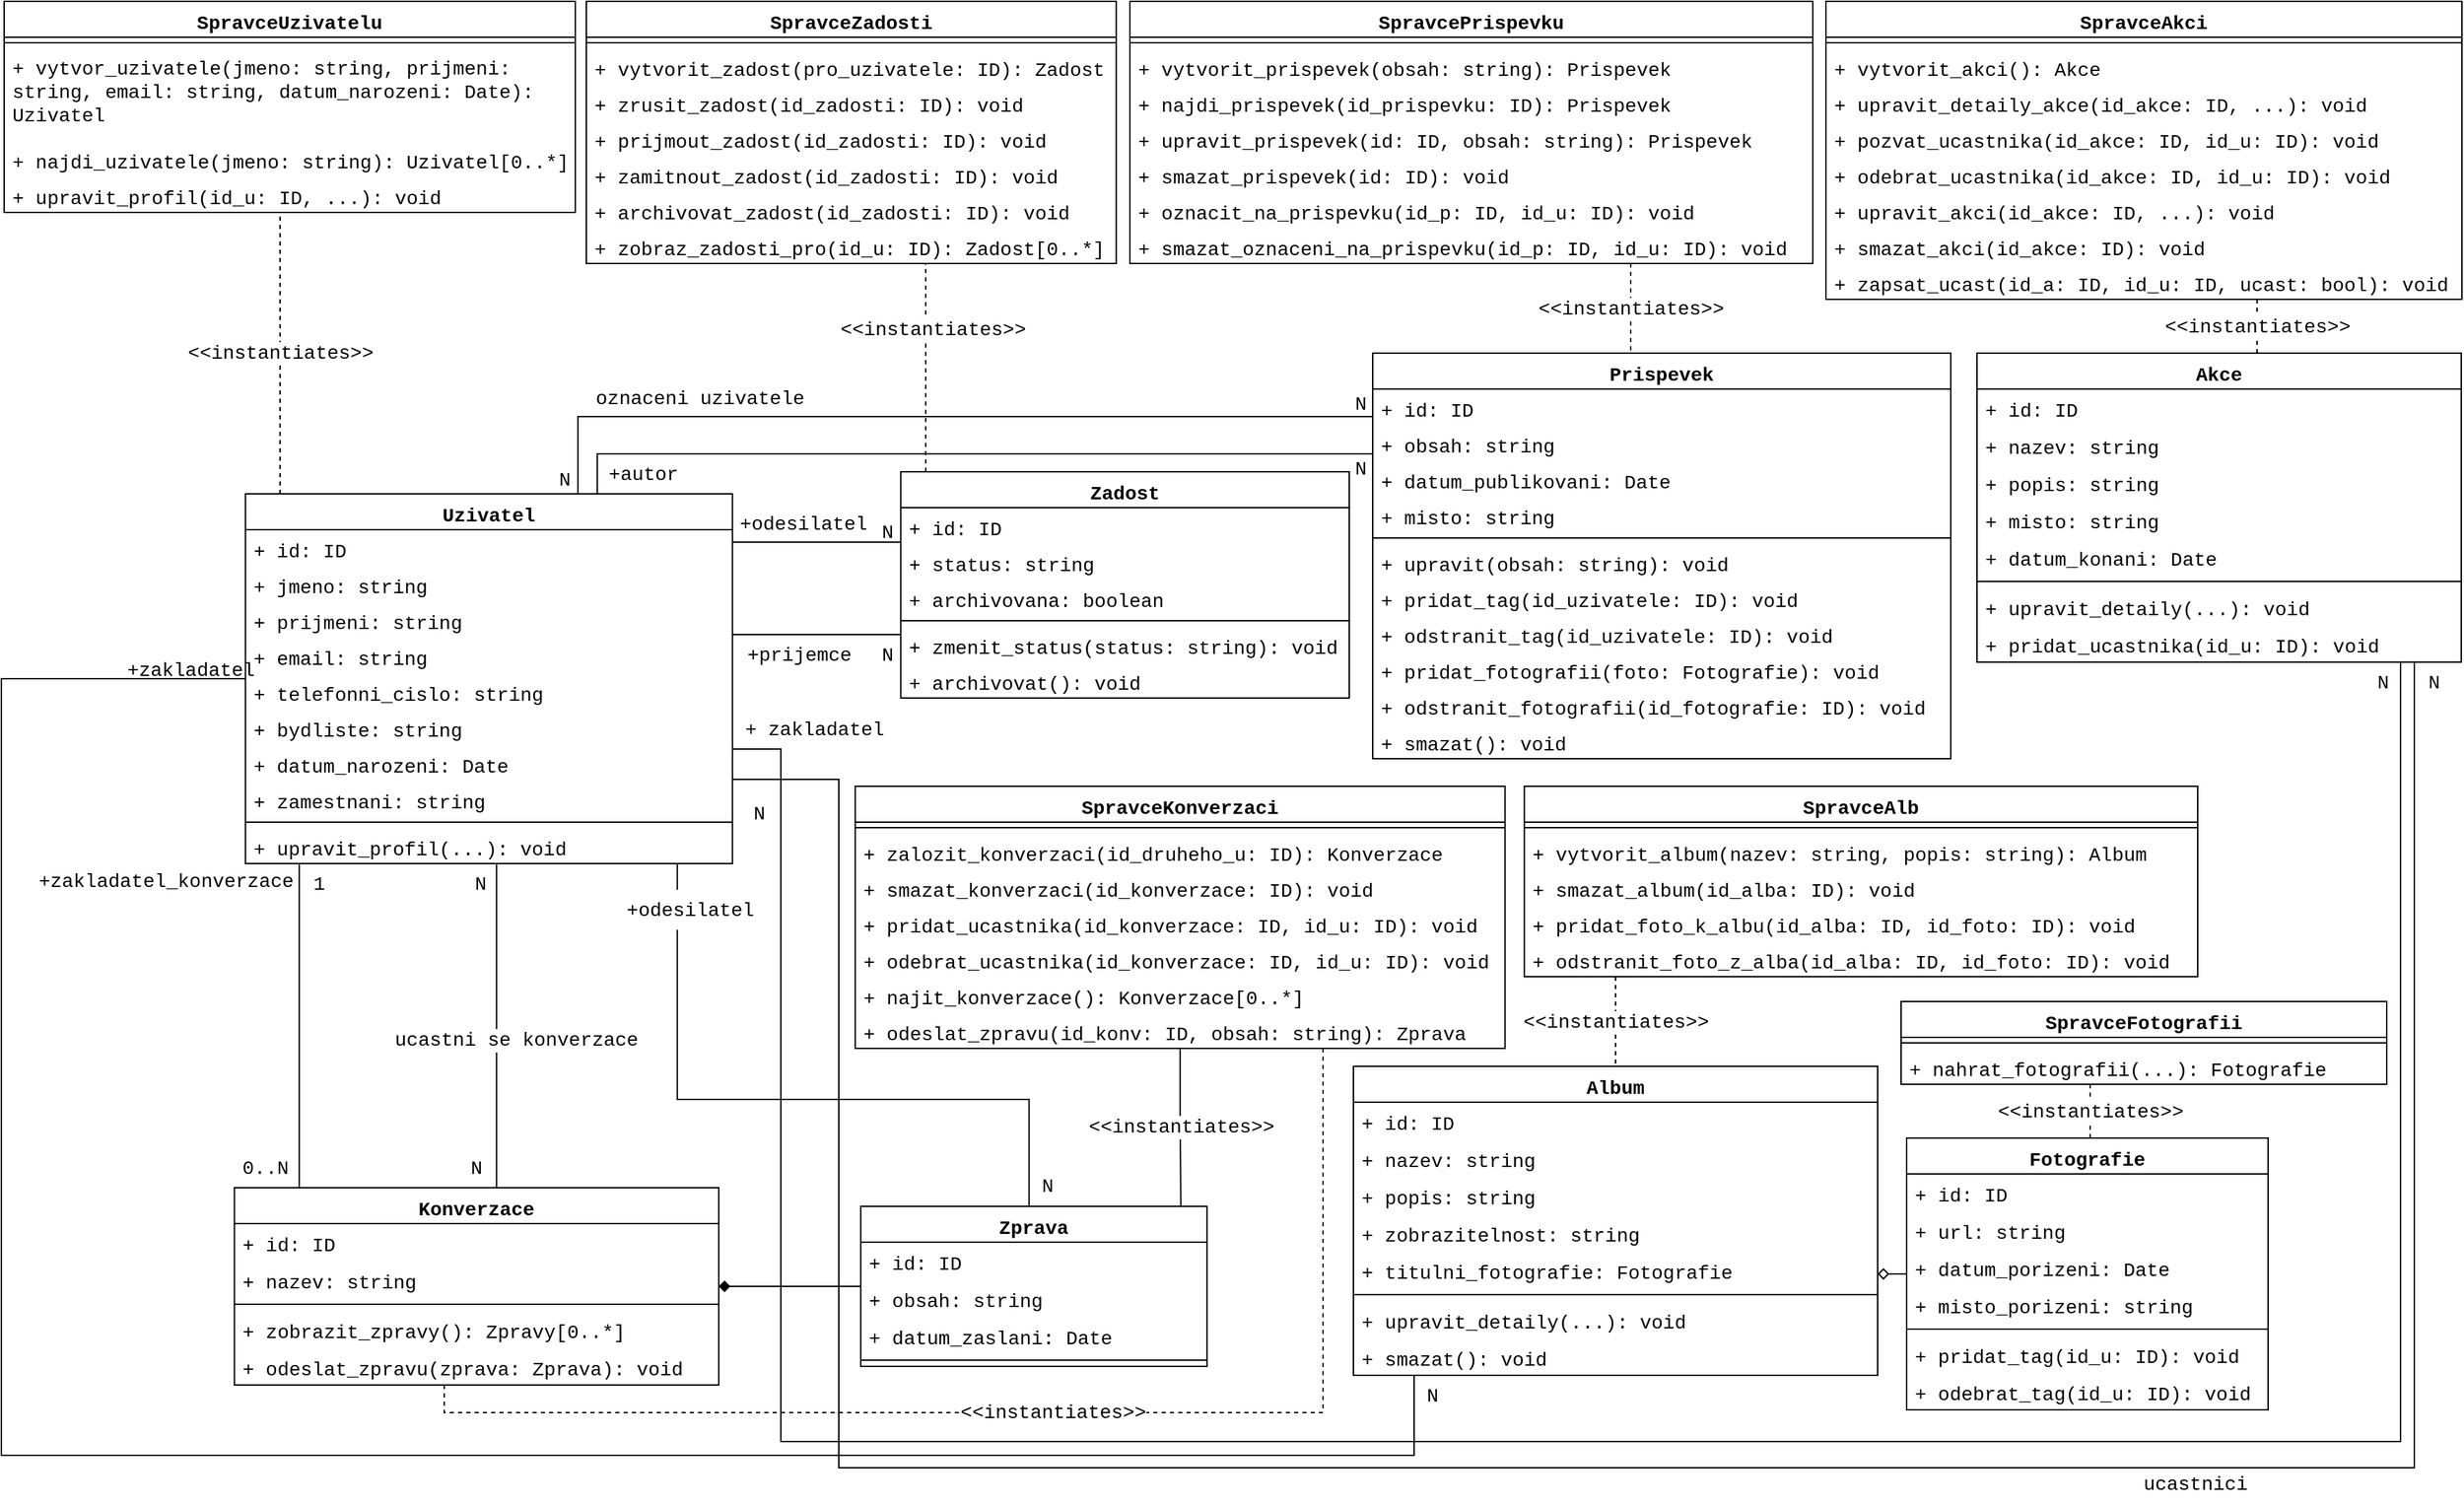 <mxfile version="20.3.0" type="device"><diagram id="ahfpM7nU-8rFgFRCxepS" name="Stránka-1"><mxGraphModel dx="490" dy="-367" grid="0" gridSize="10" guides="1" tooltips="1" connect="1" arrows="1" fold="1" page="1" pageScale="1" pageWidth="1169" pageHeight="827" math="0" shadow="0"><root><mxCell id="0"/><mxCell id="1" parent="0"/><mxCell id="P2hT2zqD_TMaXvYp4fg1-245" value="&amp;lt;&amp;lt;instantiates&amp;gt;&amp;gt;" style="edgeStyle=orthogonalEdgeStyle;rounded=0;orthogonalLoop=1;jettySize=auto;html=1;fontFamily=Courier New;startArrow=none;startFill=0;endArrow=none;endFill=0;dashed=1;fontSize=14;" parent="1" source="P2hT2zqD_TMaXvYp4fg1-4" target="P2hT2zqD_TMaXvYp4fg1-125" edge="1"><mxGeometry relative="1" as="geometry"><Array as="points"><mxPoint x="224" y="1161"/><mxPoint x="224" y="1161"/></Array></mxGeometry></mxCell><mxCell id="P2hT2zqD_TMaXvYp4fg1-247" style="edgeStyle=orthogonalEdgeStyle;rounded=0;orthogonalLoop=1;jettySize=auto;html=1;fontFamily=Courier New;startArrow=none;startFill=0;endArrow=none;endFill=0;fontSize=14;" parent="1" source="P2hT2zqD_TMaXvYp4fg1-4" target="P2hT2zqD_TMaXvYp4fg1-81" edge="1"><mxGeometry relative="1" as="geometry"><Array as="points"><mxPoint x="511.89" y="1652"/><mxPoint x="766.89" y="1652"/></Array></mxGeometry></mxCell><mxCell id="P2hT2zqD_TMaXvYp4fg1-260" style="edgeStyle=orthogonalEdgeStyle;rounded=0;orthogonalLoop=1;jettySize=auto;html=1;fontFamily=Courier New;startArrow=none;startFill=0;endArrow=none;endFill=0;fontSize=14;" parent="1" source="P2hT2zqD_TMaXvYp4fg1-4" target="P2hT2zqD_TMaXvYp4fg1-164" edge="1"><mxGeometry relative="1" as="geometry"><Array as="points"><mxPoint x="22" y="1347"/><mxPoint x="22" y="1910"/><mxPoint x="1046" y="1910"/></Array></mxGeometry></mxCell><mxCell id="P2hT2zqD_TMaXvYp4fg1-264" style="edgeStyle=orthogonalEdgeStyle;rounded=0;orthogonalLoop=1;jettySize=auto;html=1;fontFamily=Courier New;startArrow=none;startFill=0;endArrow=none;endFill=0;fontSize=14;" parent="1" source="P2hT2zqD_TMaXvYp4fg1-4" target="P2hT2zqD_TMaXvYp4fg1-30" edge="1"><mxGeometry relative="1" as="geometry"><Array as="points"><mxPoint x="453.89" y="1184"/></Array></mxGeometry></mxCell><mxCell id="P2hT2zqD_TMaXvYp4fg1-267" style="edgeStyle=orthogonalEdgeStyle;rounded=0;orthogonalLoop=1;jettySize=auto;html=1;fontFamily=Courier New;startArrow=none;startFill=0;endArrow=none;endFill=0;fontSize=14;" parent="1" source="P2hT2zqD_TMaXvYp4fg1-4" target="P2hT2zqD_TMaXvYp4fg1-30" edge="1"><mxGeometry relative="1" as="geometry"><Array as="points"><mxPoint x="439.89" y="1157"/></Array></mxGeometry></mxCell><mxCell id="P2hT2zqD_TMaXvYp4fg1-4" value="Uzivatel" style="swimlane;fontStyle=1;align=center;verticalAlign=top;childLayout=stackLayout;horizontal=1;startSize=26;horizontalStack=0;resizeParent=1;resizeParentMax=0;resizeLast=0;collapsible=1;marginBottom=0;fontFamily=Courier New;fontSize=14;" parent="1" vertex="1"><mxGeometry x="198.89" y="1213" width="353" height="268" as="geometry"/></mxCell><mxCell id="P2hT2zqD_TMaXvYp4fg1-5" value="+ id: ID" style="text;strokeColor=none;fillColor=none;align=left;verticalAlign=top;spacingLeft=4;spacingRight=4;overflow=hidden;rotatable=0;points=[[0,0.5],[1,0.5]];portConstraint=eastwest;fontFamily=Courier New;fontSize=14;" parent="P2hT2zqD_TMaXvYp4fg1-4" vertex="1"><mxGeometry y="26" width="353" height="26" as="geometry"/></mxCell><mxCell id="P2hT2zqD_TMaXvYp4fg1-6" value="+ jmeno: string" style="text;strokeColor=none;fillColor=none;align=left;verticalAlign=top;spacingLeft=4;spacingRight=4;overflow=hidden;rotatable=0;points=[[0,0.5],[1,0.5]];portConstraint=eastwest;fontFamily=Courier New;fontSize=14;" parent="P2hT2zqD_TMaXvYp4fg1-4" vertex="1"><mxGeometry y="52" width="353" height="26" as="geometry"/></mxCell><mxCell id="P2hT2zqD_TMaXvYp4fg1-7" value="+ prijmeni: string" style="text;strokeColor=none;fillColor=none;align=left;verticalAlign=top;spacingLeft=4;spacingRight=4;overflow=hidden;rotatable=0;points=[[0,0.5],[1,0.5]];portConstraint=eastwest;fontFamily=Courier New;fontSize=14;" parent="P2hT2zqD_TMaXvYp4fg1-4" vertex="1"><mxGeometry y="78" width="353" height="26" as="geometry"/></mxCell><mxCell id="P2hT2zqD_TMaXvYp4fg1-8" value="+ email: string" style="text;strokeColor=none;fillColor=none;align=left;verticalAlign=top;spacingLeft=4;spacingRight=4;overflow=hidden;rotatable=0;points=[[0,0.5],[1,0.5]];portConstraint=eastwest;fontFamily=Courier New;fontSize=14;" parent="P2hT2zqD_TMaXvYp4fg1-4" vertex="1"><mxGeometry y="104" width="353" height="26" as="geometry"/></mxCell><mxCell id="P2hT2zqD_TMaXvYp4fg1-9" value="+ telefonni_cislo: string" style="text;strokeColor=none;fillColor=none;align=left;verticalAlign=top;spacingLeft=4;spacingRight=4;overflow=hidden;rotatable=0;points=[[0,0.5],[1,0.5]];portConstraint=eastwest;fontFamily=Courier New;fontSize=14;" parent="P2hT2zqD_TMaXvYp4fg1-4" vertex="1"><mxGeometry y="130" width="353" height="26" as="geometry"/></mxCell><mxCell id="P2hT2zqD_TMaXvYp4fg1-10" value="+ bydliste: string" style="text;strokeColor=none;fillColor=none;align=left;verticalAlign=top;spacingLeft=4;spacingRight=4;overflow=hidden;rotatable=0;points=[[0,0.5],[1,0.5]];portConstraint=eastwest;fontFamily=Courier New;fontSize=14;" parent="P2hT2zqD_TMaXvYp4fg1-4" vertex="1"><mxGeometry y="156" width="353" height="26" as="geometry"/></mxCell><mxCell id="P2hT2zqD_TMaXvYp4fg1-11" value="+ datum_narozeni: Date" style="text;strokeColor=none;fillColor=none;align=left;verticalAlign=top;spacingLeft=4;spacingRight=4;overflow=hidden;rotatable=0;points=[[0,0.5],[1,0.5]];portConstraint=eastwest;fontFamily=Courier New;fontSize=14;" parent="P2hT2zqD_TMaXvYp4fg1-4" vertex="1"><mxGeometry y="182" width="353" height="26" as="geometry"/></mxCell><mxCell id="P2hT2zqD_TMaXvYp4fg1-12" value="+ zamestnani: string" style="text;strokeColor=none;fillColor=none;align=left;verticalAlign=top;spacingLeft=4;spacingRight=4;overflow=hidden;rotatable=0;points=[[0,0.5],[1,0.5]];portConstraint=eastwest;fontFamily=Courier New;fontSize=14;" parent="P2hT2zqD_TMaXvYp4fg1-4" vertex="1"><mxGeometry y="208" width="353" height="26" as="geometry"/></mxCell><mxCell id="P2hT2zqD_TMaXvYp4fg1-13" value="" style="line;strokeWidth=1;fillColor=none;align=left;verticalAlign=middle;spacingTop=-1;spacingLeft=3;spacingRight=3;rotatable=0;labelPosition=right;points=[];portConstraint=eastwest;strokeColor=inherit;fontFamily=Courier New;fontSize=14;" parent="P2hT2zqD_TMaXvYp4fg1-4" vertex="1"><mxGeometry y="234" width="353" height="8" as="geometry"/></mxCell><mxCell id="P2hT2zqD_TMaXvYp4fg1-18" value="+ upravit_profil(...): void" style="text;strokeColor=none;fillColor=none;align=left;verticalAlign=top;spacingLeft=4;spacingRight=4;overflow=hidden;rotatable=0;points=[[0,0.5],[1,0.5]];portConstraint=eastwest;fontFamily=Courier New;fontSize=14;" parent="P2hT2zqD_TMaXvYp4fg1-4" vertex="1"><mxGeometry y="242" width="353" height="26" as="geometry"/></mxCell><mxCell id="P2hT2zqD_TMaXvYp4fg1-246" value="&amp;lt;&amp;lt;instantiates&amp;gt;&amp;gt;" style="edgeStyle=orthogonalEdgeStyle;rounded=0;orthogonalLoop=1;jettySize=auto;html=1;dashed=1;fontFamily=Courier New;startArrow=none;startFill=0;endArrow=none;endFill=0;fontSize=14;" parent="1" source="P2hT2zqD_TMaXvYp4fg1-23" target="P2hT2zqD_TMaXvYp4fg1-131" edge="1"><mxGeometry x="0.364" y="-5" relative="1" as="geometry"><Array as="points"><mxPoint x="692" y="1144"/><mxPoint x="692" y="1144"/></Array><mxPoint as="offset"/></mxGeometry></mxCell><mxCell id="P2hT2zqD_TMaXvYp4fg1-23" value="Zadost" style="swimlane;fontStyle=1;align=center;verticalAlign=top;childLayout=stackLayout;horizontal=1;startSize=26;horizontalStack=0;resizeParent=1;resizeParentMax=0;resizeLast=0;collapsible=1;marginBottom=0;fontFamily=Courier New;fontSize=14;" parent="1" vertex="1"><mxGeometry x="673.89" y="1197" width="325.11" height="164" as="geometry"/></mxCell><mxCell id="P2hT2zqD_TMaXvYp4fg1-24" value="+ id: ID" style="text;strokeColor=none;fillColor=none;align=left;verticalAlign=top;spacingLeft=4;spacingRight=4;overflow=hidden;rotatable=0;points=[[0,0.5],[1,0.5]];portConstraint=eastwest;fontFamily=Courier New;fontSize=14;" parent="P2hT2zqD_TMaXvYp4fg1-23" vertex="1"><mxGeometry y="26" width="325.11" height="26" as="geometry"/></mxCell><mxCell id="P2hT2zqD_TMaXvYp4fg1-25" value="+ status: string" style="text;strokeColor=none;fillColor=none;align=left;verticalAlign=top;spacingLeft=4;spacingRight=4;overflow=hidden;rotatable=0;points=[[0,0.5],[1,0.5]];portConstraint=eastwest;fontFamily=Courier New;fontSize=14;" parent="P2hT2zqD_TMaXvYp4fg1-23" vertex="1"><mxGeometry y="52" width="325.11" height="26" as="geometry"/></mxCell><mxCell id="P2hT2zqD_TMaXvYp4fg1-233" value="+ archivovana: boolean" style="text;strokeColor=none;fillColor=none;align=left;verticalAlign=top;spacingLeft=4;spacingRight=4;overflow=hidden;rotatable=0;points=[[0,0.5],[1,0.5]];portConstraint=eastwest;fontFamily=Courier New;fontSize=14;" parent="P2hT2zqD_TMaXvYp4fg1-23" vertex="1"><mxGeometry y="78" width="325.11" height="26" as="geometry"/></mxCell><mxCell id="P2hT2zqD_TMaXvYp4fg1-27" style="line;strokeWidth=1;fillColor=none;align=left;verticalAlign=middle;spacingTop=-1;spacingLeft=3;spacingRight=3;rotatable=0;labelPosition=right;points=[];portConstraint=eastwest;strokeColor=inherit;fontFamily=Courier New;fontSize=14;" parent="P2hT2zqD_TMaXvYp4fg1-23" vertex="1"><mxGeometry y="104" width="325.11" height="8" as="geometry"/></mxCell><mxCell id="P2hT2zqD_TMaXvYp4fg1-235" value="+ zmenit_status(status: string): void" style="text;strokeColor=none;fillColor=none;align=left;verticalAlign=top;spacingLeft=4;spacingRight=4;overflow=hidden;rotatable=0;points=[[0,0.5],[1,0.5]];portConstraint=eastwest;fontFamily=Courier New;fontSize=14;" parent="P2hT2zqD_TMaXvYp4fg1-23" vertex="1"><mxGeometry y="112" width="325.11" height="26" as="geometry"/></mxCell><mxCell id="P2hT2zqD_TMaXvYp4fg1-236" value="+ archivovat(): void" style="text;strokeColor=none;fillColor=none;align=left;verticalAlign=top;spacingLeft=4;spacingRight=4;overflow=hidden;rotatable=0;points=[[0,0.5],[1,0.5]];portConstraint=eastwest;fontFamily=Courier New;fontSize=14;" parent="P2hT2zqD_TMaXvYp4fg1-23" vertex="1"><mxGeometry y="138" width="325.11" height="26" as="geometry"/></mxCell><mxCell id="P2hT2zqD_TMaXvYp4fg1-30" value="Prispevek" style="swimlane;fontStyle=1;align=center;verticalAlign=top;childLayout=stackLayout;horizontal=1;startSize=26;horizontalStack=0;resizeParent=1;resizeParentMax=0;resizeLast=0;collapsible=1;marginBottom=0;fontFamily=Courier New;fontSize=14;" parent="1" vertex="1"><mxGeometry x="1016" y="1111" width="419" height="294" as="geometry"/></mxCell><mxCell id="P2hT2zqD_TMaXvYp4fg1-31" value="+ id: ID" style="text;strokeColor=none;fillColor=none;align=left;verticalAlign=top;spacingLeft=4;spacingRight=4;overflow=hidden;rotatable=0;points=[[0,0.5],[1,0.5]];portConstraint=eastwest;fontFamily=Courier New;fontSize=14;" parent="P2hT2zqD_TMaXvYp4fg1-30" vertex="1"><mxGeometry y="26" width="419" height="26" as="geometry"/></mxCell><mxCell id="P2hT2zqD_TMaXvYp4fg1-32" value="+ obsah: string" style="text;strokeColor=none;fillColor=none;align=left;verticalAlign=top;spacingLeft=4;spacingRight=4;overflow=hidden;rotatable=0;points=[[0,0.5],[1,0.5]];portConstraint=eastwest;fontFamily=Courier New;fontSize=14;" parent="P2hT2zqD_TMaXvYp4fg1-30" vertex="1"><mxGeometry y="52" width="419" height="26" as="geometry"/></mxCell><mxCell id="P2hT2zqD_TMaXvYp4fg1-33" value="+ datum_publikovani: Date" style="text;strokeColor=none;fillColor=none;align=left;verticalAlign=top;spacingLeft=4;spacingRight=4;overflow=hidden;rotatable=0;points=[[0,0.5],[1,0.5]];portConstraint=eastwest;fontFamily=Courier New;fontSize=14;" parent="P2hT2zqD_TMaXvYp4fg1-30" vertex="1"><mxGeometry y="78" width="419" height="26" as="geometry"/></mxCell><mxCell id="P2hT2zqD_TMaXvYp4fg1-34" value="+ misto: string" style="text;strokeColor=none;fillColor=none;align=left;verticalAlign=top;spacingLeft=4;spacingRight=4;overflow=hidden;rotatable=0;points=[[0,0.5],[1,0.5]];portConstraint=eastwest;fontFamily=Courier New;fontSize=14;" parent="P2hT2zqD_TMaXvYp4fg1-30" vertex="1"><mxGeometry y="104" width="419" height="26" as="geometry"/></mxCell><mxCell id="P2hT2zqD_TMaXvYp4fg1-35" value="" style="line;strokeWidth=1;fillColor=none;align=left;verticalAlign=middle;spacingTop=-1;spacingLeft=3;spacingRight=3;rotatable=0;labelPosition=right;points=[];portConstraint=eastwest;strokeColor=inherit;fontFamily=Courier New;fontSize=14;" parent="P2hT2zqD_TMaXvYp4fg1-30" vertex="1"><mxGeometry y="130" width="419" height="8" as="geometry"/></mxCell><mxCell id="P2hT2zqD_TMaXvYp4fg1-37" value="+ upravit(obsah: string): void" style="text;strokeColor=none;fillColor=none;align=left;verticalAlign=top;spacingLeft=4;spacingRight=4;overflow=hidden;rotatable=0;points=[[0,0.5],[1,0.5]];portConstraint=eastwest;fontFamily=Courier New;fontSize=14;" parent="P2hT2zqD_TMaXvYp4fg1-30" vertex="1"><mxGeometry y="138" width="419" height="26" as="geometry"/></mxCell><mxCell id="P2hT2zqD_TMaXvYp4fg1-38" value="+ pridat_tag(id_uzivatele: ID): void" style="text;strokeColor=none;fillColor=none;align=left;verticalAlign=top;spacingLeft=4;spacingRight=4;overflow=hidden;rotatable=0;points=[[0,0.5],[1,0.5]];portConstraint=eastwest;fontFamily=Courier New;fontSize=14;" parent="P2hT2zqD_TMaXvYp4fg1-30" vertex="1"><mxGeometry y="164" width="419" height="26" as="geometry"/></mxCell><mxCell id="P2hT2zqD_TMaXvYp4fg1-39" value="+ odstranit_tag(id_uzivatele: ID): void" style="text;strokeColor=none;fillColor=none;align=left;verticalAlign=top;spacingLeft=4;spacingRight=4;overflow=hidden;rotatable=0;points=[[0,0.5],[1,0.5]];portConstraint=eastwest;fontFamily=Courier New;fontSize=14;" parent="P2hT2zqD_TMaXvYp4fg1-30" vertex="1"><mxGeometry y="190" width="419" height="26" as="geometry"/></mxCell><mxCell id="P2hT2zqD_TMaXvYp4fg1-40" value="+ pridat_fotografii(foto: Fotografie): void" style="text;strokeColor=none;fillColor=none;align=left;verticalAlign=top;spacingLeft=4;spacingRight=4;overflow=hidden;rotatable=0;points=[[0,0.5],[1,0.5]];portConstraint=eastwest;fontFamily=Courier New;fontSize=14;" parent="P2hT2zqD_TMaXvYp4fg1-30" vertex="1"><mxGeometry y="216" width="419" height="26" as="geometry"/></mxCell><mxCell id="P2hT2zqD_TMaXvYp4fg1-41" value="+ odstranit_fotografii(id_fotografie: ID): void" style="text;strokeColor=none;fillColor=none;align=left;verticalAlign=top;spacingLeft=4;spacingRight=4;overflow=hidden;rotatable=0;points=[[0,0.5],[1,0.5]];portConstraint=eastwest;fontFamily=Courier New;fontSize=14;" parent="P2hT2zqD_TMaXvYp4fg1-30" vertex="1"><mxGeometry y="242" width="419" height="26" as="geometry"/></mxCell><mxCell id="P2hT2zqD_TMaXvYp4fg1-36" value="+ smazat(): void" style="text;strokeColor=none;fillColor=none;align=left;verticalAlign=top;spacingLeft=4;spacingRight=4;overflow=hidden;rotatable=0;points=[[0,0.5],[1,0.5]];portConstraint=eastwest;fontFamily=Courier New;fontSize=14;" parent="P2hT2zqD_TMaXvYp4fg1-30" vertex="1"><mxGeometry y="268" width="419" height="26" as="geometry"/></mxCell><mxCell id="P2hT2zqD_TMaXvYp4fg1-75" value="Konverzace" style="swimlane;fontStyle=1;align=center;verticalAlign=top;childLayout=stackLayout;horizontal=1;startSize=26;horizontalStack=0;resizeParent=1;resizeParentMax=0;resizeLast=0;collapsible=1;marginBottom=0;fontFamily=Courier New;fontSize=14;" parent="1" vertex="1"><mxGeometry x="190.89" y="1716" width="351.11" height="143" as="geometry"/></mxCell><mxCell id="P2hT2zqD_TMaXvYp4fg1-76" value="+ id: ID" style="text;strokeColor=none;fillColor=none;align=left;verticalAlign=top;spacingLeft=4;spacingRight=4;overflow=hidden;rotatable=0;points=[[0,0.5],[1,0.5]];portConstraint=eastwest;fontFamily=Courier New;fontSize=14;" parent="P2hT2zqD_TMaXvYp4fg1-75" vertex="1"><mxGeometry y="26" width="351.11" height="27" as="geometry"/></mxCell><mxCell id="P2hT2zqD_TMaXvYp4fg1-77" value="+ nazev: string" style="text;strokeColor=none;fillColor=none;align=left;verticalAlign=top;spacingLeft=4;spacingRight=4;overflow=hidden;rotatable=0;points=[[0,0.5],[1,0.5]];portConstraint=eastwest;fontFamily=Courier New;fontSize=14;" parent="P2hT2zqD_TMaXvYp4fg1-75" vertex="1"><mxGeometry y="53" width="351.11" height="27" as="geometry"/></mxCell><mxCell id="P2hT2zqD_TMaXvYp4fg1-78" value="" style="line;strokeWidth=1;fillColor=none;align=left;verticalAlign=middle;spacingTop=-1;spacingLeft=3;spacingRight=3;rotatable=0;labelPosition=right;points=[];portConstraint=eastwest;strokeColor=inherit;fontFamily=Courier New;fontSize=14;" parent="P2hT2zqD_TMaXvYp4fg1-75" vertex="1"><mxGeometry y="80" width="351.11" height="9" as="geometry"/></mxCell><mxCell id="P2hT2zqD_TMaXvYp4fg1-79" value="+ zobrazit_zpravy(): Zpravy[0..*]" style="text;strokeColor=none;fillColor=none;align=left;verticalAlign=top;spacingLeft=4;spacingRight=4;overflow=hidden;rotatable=0;points=[[0,0.5],[1,0.5]];portConstraint=eastwest;fontFamily=Courier New;fontSize=14;" parent="P2hT2zqD_TMaXvYp4fg1-75" vertex="1"><mxGeometry y="89" width="351.11" height="27" as="geometry"/></mxCell><mxCell id="P2hT2zqD_TMaXvYp4fg1-80" value="+ odeslat_zpravu(zprava: Zprava): void" style="text;strokeColor=none;fillColor=none;align=left;verticalAlign=top;spacingLeft=4;spacingRight=4;overflow=hidden;rotatable=0;points=[[0,0.5],[1,0.5]];portConstraint=eastwest;fontFamily=Courier New;fontSize=14;" parent="P2hT2zqD_TMaXvYp4fg1-75" vertex="1"><mxGeometry y="116" width="351.11" height="27" as="geometry"/></mxCell><mxCell id="P2hT2zqD_TMaXvYp4fg1-263" style="edgeStyle=orthogonalEdgeStyle;rounded=0;orthogonalLoop=1;jettySize=auto;html=1;fontFamily=Courier New;startArrow=diamond;startFill=1;endArrow=none;endFill=0;fontSize=14;" parent="1" source="P2hT2zqD_TMaXvYp4fg1-75" target="P2hT2zqD_TMaXvYp4fg1-81" edge="1"><mxGeometry relative="1" as="geometry"/></mxCell><mxCell id="P2hT2zqD_TMaXvYp4fg1-81" value="Zprava" style="swimlane;fontStyle=1;align=center;verticalAlign=top;childLayout=stackLayout;horizontal=1;startSize=26;horizontalStack=0;resizeParent=1;resizeParentMax=0;resizeLast=0;collapsible=1;marginBottom=0;fontFamily=Courier New;fontSize=14;" parent="1" vertex="1"><mxGeometry x="644.89" y="1729.5" width="251" height="116" as="geometry"/></mxCell><mxCell id="P2hT2zqD_TMaXvYp4fg1-82" value="+ id: ID" style="text;strokeColor=none;fillColor=none;align=left;verticalAlign=top;spacingLeft=4;spacingRight=4;overflow=hidden;rotatable=0;points=[[0,0.5],[1,0.5]];portConstraint=eastwest;fontFamily=Courier New;fontSize=14;" parent="P2hT2zqD_TMaXvYp4fg1-81" vertex="1"><mxGeometry y="26" width="251" height="27" as="geometry"/></mxCell><mxCell id="P2hT2zqD_TMaXvYp4fg1-83" value="+ obsah: string" style="text;strokeColor=none;fillColor=none;align=left;verticalAlign=top;spacingLeft=4;spacingRight=4;overflow=hidden;rotatable=0;points=[[0,0.5],[1,0.5]];portConstraint=eastwest;fontFamily=Courier New;fontSize=14;" parent="P2hT2zqD_TMaXvYp4fg1-81" vertex="1"><mxGeometry y="53" width="251" height="27" as="geometry"/></mxCell><mxCell id="P2hT2zqD_TMaXvYp4fg1-84" value="+ datum_zaslani: Date" style="text;strokeColor=none;fillColor=none;align=left;verticalAlign=top;spacingLeft=4;spacingRight=4;overflow=hidden;rotatable=0;points=[[0,0.5],[1,0.5]];portConstraint=eastwest;fontFamily=Courier New;fontSize=14;" parent="P2hT2zqD_TMaXvYp4fg1-81" vertex="1"><mxGeometry y="80" width="251" height="27" as="geometry"/></mxCell><mxCell id="P2hT2zqD_TMaXvYp4fg1-86" value="" style="line;strokeWidth=1;fillColor=none;align=left;verticalAlign=middle;spacingTop=-1;spacingLeft=3;spacingRight=3;rotatable=0;labelPosition=right;points=[];portConstraint=eastwest;strokeColor=inherit;fontFamily=Courier New;fontSize=14;" parent="P2hT2zqD_TMaXvYp4fg1-81" vertex="1"><mxGeometry y="107" width="251" height="9" as="geometry"/></mxCell><mxCell id="P2hT2zqD_TMaXvYp4fg1-99" value="" style="edgeStyle=orthogonalEdgeStyle;rounded=0;orthogonalLoop=1;jettySize=auto;html=1;startArrow=none;startFill=0;endArrow=none;endFill=0;fontFamily=Courier New;fontSize=14;" parent="1" source="P2hT2zqD_TMaXvYp4fg1-4" target="P2hT2zqD_TMaXvYp4fg1-75" edge="1"><mxGeometry relative="1" as="geometry"><Array as="points"><mxPoint x="237.89" y="1684"/><mxPoint x="237.89" y="1684"/></Array></mxGeometry></mxCell><mxCell id="P2hT2zqD_TMaXvYp4fg1-101" style="edgeStyle=orthogonalEdgeStyle;rounded=0;orthogonalLoop=1;jettySize=auto;html=1;startArrow=none;startFill=0;endArrow=none;endFill=0;fontFamily=Courier New;fontSize=14;" parent="1" source="P2hT2zqD_TMaXvYp4fg1-4" target="P2hT2zqD_TMaXvYp4fg1-23" edge="1"><mxGeometry relative="1" as="geometry"><Array as="points"><mxPoint x="612.89" y="1315"/><mxPoint x="612.89" y="1315"/></Array></mxGeometry></mxCell><mxCell id="P2hT2zqD_TMaXvYp4fg1-102" value="+odesilatel" style="edgeLabel;html=1;align=center;verticalAlign=bottom;resizable=0;points=[];fontFamily=Courier New;fontSize=14;" parent="P2hT2zqD_TMaXvYp4fg1-101" vertex="1" connectable="0"><mxGeometry x="-0.526" relative="1" as="geometry"><mxPoint x="22" y="-70" as="offset"/></mxGeometry></mxCell><mxCell id="P2hT2zqD_TMaXvYp4fg1-111" value="" style="edgeStyle=orthogonalEdgeStyle;rounded=0;orthogonalLoop=1;jettySize=auto;html=1;startArrow=none;startFill=0;endArrow=none;endFill=0;fontFamily=Courier New;fontSize=14;" parent="1" source="P2hT2zqD_TMaXvYp4fg1-4" target="P2hT2zqD_TMaXvYp4fg1-75" edge="1"><mxGeometry relative="1" as="geometry"><Array as="points"><mxPoint x="380.89" y="1697"/><mxPoint x="380.89" y="1697"/></Array></mxGeometry></mxCell><mxCell id="P2hT2zqD_TMaXvYp4fg1-114" value="N" style="text;html=1;align=center;verticalAlign=middle;resizable=0;points=[];autosize=1;strokeColor=none;fillColor=none;fontFamily=Courier New;fontSize=14;" parent="1" vertex="1"><mxGeometry x="651" y="1226" width="26" height="29" as="geometry"/></mxCell><mxCell id="P2hT2zqD_TMaXvYp4fg1-258" value="&amp;lt;&amp;lt;instantiates&amp;gt;&amp;gt;" style="edgeStyle=orthogonalEdgeStyle;rounded=0;orthogonalLoop=1;jettySize=auto;html=1;fontFamily=Courier New;startArrow=none;startFill=0;endArrow=none;endFill=0;dashed=1;fontSize=14;" parent="1" source="P2hT2zqD_TMaXvYp4fg1-115" target="P2hT2zqD_TMaXvYp4fg1-30" edge="1"><mxGeometry relative="1" as="geometry"><Array as="points"><mxPoint x="1203" y="1093"/><mxPoint x="1203" y="1093"/></Array></mxGeometry></mxCell><mxCell id="P2hT2zqD_TMaXvYp4fg1-115" value="SpravcePrispevku" style="swimlane;fontStyle=1;align=center;verticalAlign=top;childLayout=stackLayout;horizontal=1;startSize=26;horizontalStack=0;resizeParent=1;resizeParentMax=0;resizeLast=0;collapsible=1;marginBottom=0;fontFamily=Courier New;fontSize=14;" parent="1" vertex="1"><mxGeometry x="840" y="856" width="495" height="190" as="geometry"/></mxCell><mxCell id="P2hT2zqD_TMaXvYp4fg1-116" value="" style="line;strokeWidth=1;fillColor=none;align=left;verticalAlign=middle;spacingTop=-1;spacingLeft=3;spacingRight=3;rotatable=0;labelPosition=right;points=[];portConstraint=eastwest;strokeColor=inherit;fontFamily=Courier New;fontSize=14;" parent="P2hT2zqD_TMaXvYp4fg1-115" vertex="1"><mxGeometry y="26" width="495" height="8" as="geometry"/></mxCell><mxCell id="P2hT2zqD_TMaXvYp4fg1-117" value="+ vytvorit_prispevek(obsah: string): Prispevek" style="text;strokeColor=none;fillColor=none;align=left;verticalAlign=top;spacingLeft=4;spacingRight=4;overflow=hidden;rotatable=0;points=[[0,0.5],[1,0.5]];portConstraint=eastwest;fontFamily=Courier New;fontSize=14;" parent="P2hT2zqD_TMaXvYp4fg1-115" vertex="1"><mxGeometry y="34" width="495" height="26" as="geometry"/></mxCell><mxCell id="P2hT2zqD_TMaXvYp4fg1-118" value="+ najdi_prispevek(id_prispevku: ID): Prispevek" style="text;strokeColor=none;fillColor=none;align=left;verticalAlign=top;spacingLeft=4;spacingRight=4;overflow=hidden;rotatable=0;points=[[0,0.5],[1,0.5]];portConstraint=eastwest;fontFamily=Courier New;fontSize=14;" parent="P2hT2zqD_TMaXvYp4fg1-115" vertex="1"><mxGeometry y="60" width="495" height="26" as="geometry"/></mxCell><mxCell id="P2hT2zqD_TMaXvYp4fg1-119" value="+ upravit_prispevek(id: ID, obsah: string): Prispevek" style="text;strokeColor=none;fillColor=none;align=left;verticalAlign=top;spacingLeft=4;spacingRight=4;overflow=hidden;rotatable=0;points=[[0,0.5],[1,0.5]];portConstraint=eastwest;fontFamily=Courier New;fontSize=14;" parent="P2hT2zqD_TMaXvYp4fg1-115" vertex="1"><mxGeometry y="86" width="495" height="26" as="geometry"/></mxCell><mxCell id="P2hT2zqD_TMaXvYp4fg1-120" value="+ smazat_prispevek(id: ID): void" style="text;strokeColor=none;fillColor=none;align=left;verticalAlign=top;spacingLeft=4;spacingRight=4;overflow=hidden;rotatable=0;points=[[0,0.5],[1,0.5]];portConstraint=eastwest;fontFamily=Courier New;fontSize=14;" parent="P2hT2zqD_TMaXvYp4fg1-115" vertex="1"><mxGeometry y="112" width="495" height="26" as="geometry"/></mxCell><mxCell id="P2hT2zqD_TMaXvYp4fg1-121" value="+ oznacit_na_prispevku(id_p: ID, id_u: ID): void" style="text;strokeColor=none;fillColor=none;align=left;verticalAlign=top;spacingLeft=4;spacingRight=4;overflow=hidden;rotatable=0;points=[[0,0.5],[1,0.5]];portConstraint=eastwest;fontFamily=Courier New;fontSize=14;" parent="P2hT2zqD_TMaXvYp4fg1-115" vertex="1"><mxGeometry y="138" width="495" height="26" as="geometry"/></mxCell><mxCell id="P2hT2zqD_TMaXvYp4fg1-237" value="+ smazat_oznaceni_na_prispevku(id_p: ID, id_u: ID): void" style="text;strokeColor=none;fillColor=none;align=left;verticalAlign=top;spacingLeft=4;spacingRight=4;overflow=hidden;rotatable=0;points=[[0,0.5],[1,0.5]];portConstraint=eastwest;fontFamily=Courier New;fontSize=14;" parent="P2hT2zqD_TMaXvYp4fg1-115" vertex="1"><mxGeometry y="164" width="495" height="26" as="geometry"/></mxCell><mxCell id="P2hT2zqD_TMaXvYp4fg1-125" value="SpravceUzivatelu" style="swimlane;fontStyle=1;align=center;verticalAlign=top;childLayout=stackLayout;horizontal=1;startSize=26;horizontalStack=0;resizeParent=1;resizeParentMax=0;resizeLast=0;collapsible=1;marginBottom=0;fontFamily=Courier New;fontSize=14;" parent="1" vertex="1"><mxGeometry x="24" y="856" width="414" height="153" as="geometry"/></mxCell><mxCell id="P2hT2zqD_TMaXvYp4fg1-126" value="" style="line;strokeWidth=1;fillColor=none;align=left;verticalAlign=middle;spacingTop=-1;spacingLeft=3;spacingRight=3;rotatable=0;labelPosition=right;points=[];portConstraint=eastwest;strokeColor=inherit;fontFamily=Courier New;fontSize=14;" parent="P2hT2zqD_TMaXvYp4fg1-125" vertex="1"><mxGeometry y="26" width="414" height="8" as="geometry"/></mxCell><mxCell id="P2hT2zqD_TMaXvYp4fg1-127" value="+ vytvor_uzivatele(jmeno: string, prijmeni: string, email: string, datum_narozeni: Date): Uzivatel" style="text;strokeColor=none;fillColor=none;align=left;verticalAlign=top;spacingLeft=4;spacingRight=4;overflow=hidden;rotatable=0;points=[[0,0.5],[1,0.5]];portConstraint=eastwest;fontFamily=Courier New;whiteSpace=wrap;fontSize=14;" parent="P2hT2zqD_TMaXvYp4fg1-125" vertex="1"><mxGeometry y="34" width="414" height="67" as="geometry"/></mxCell><mxCell id="P2hT2zqD_TMaXvYp4fg1-128" value="+ najdi_uzivatele(jmeno: string): Uzivatel[0..*]" style="text;strokeColor=none;fillColor=none;align=left;verticalAlign=top;spacingLeft=4;spacingRight=4;overflow=hidden;rotatable=0;points=[[0,0.5],[1,0.5]];portConstraint=eastwest;fontFamily=Courier New;fontSize=14;" parent="P2hT2zqD_TMaXvYp4fg1-125" vertex="1"><mxGeometry y="101" width="414" height="26" as="geometry"/></mxCell><mxCell id="P2hT2zqD_TMaXvYp4fg1-158" value="+ upravit_profil(id_u: ID, ...): void" style="text;strokeColor=none;fillColor=none;align=left;verticalAlign=top;spacingLeft=4;spacingRight=4;overflow=hidden;rotatable=0;points=[[0,0.5],[1,0.5]];portConstraint=eastwest;fontFamily=Courier New;fontSize=14;" parent="P2hT2zqD_TMaXvYp4fg1-125" vertex="1"><mxGeometry y="127" width="414" height="26" as="geometry"/></mxCell><mxCell id="P2hT2zqD_TMaXvYp4fg1-131" value="SpravceZadosti" style="swimlane;fontStyle=1;align=center;verticalAlign=top;childLayout=stackLayout;horizontal=1;startSize=26;horizontalStack=0;resizeParent=1;resizeParentMax=0;resizeLast=0;collapsible=1;marginBottom=0;fontFamily=Courier New;fontSize=14;" parent="1" vertex="1"><mxGeometry x="446" y="856" width="384.11" height="190" as="geometry"/></mxCell><mxCell id="P2hT2zqD_TMaXvYp4fg1-133" value="" style="line;strokeWidth=1;fillColor=none;align=left;verticalAlign=middle;spacingTop=-1;spacingLeft=3;spacingRight=3;rotatable=0;labelPosition=right;points=[];portConstraint=eastwest;strokeColor=inherit;fontFamily=Courier New;fontSize=14;" parent="P2hT2zqD_TMaXvYp4fg1-131" vertex="1"><mxGeometry y="26" width="384.11" height="8" as="geometry"/></mxCell><mxCell id="P2hT2zqD_TMaXvYp4fg1-134" value="+ vytvorit_zadost(pro_uzivatele: ID): Zadost" style="text;strokeColor=none;fillColor=none;align=left;verticalAlign=top;spacingLeft=4;spacingRight=4;overflow=hidden;rotatable=0;points=[[0,0.5],[1,0.5]];portConstraint=eastwest;fontFamily=Courier New;fontSize=14;" parent="P2hT2zqD_TMaXvYp4fg1-131" vertex="1"><mxGeometry y="34" width="384.11" height="26" as="geometry"/></mxCell><mxCell id="P2hT2zqD_TMaXvYp4fg1-136" value="+ zrusit_zadost(id_zadosti: ID): void" style="text;strokeColor=none;fillColor=none;align=left;verticalAlign=top;spacingLeft=4;spacingRight=4;overflow=hidden;rotatable=0;points=[[0,0.5],[1,0.5]];portConstraint=eastwest;fontFamily=Courier New;fontSize=14;" parent="P2hT2zqD_TMaXvYp4fg1-131" vertex="1"><mxGeometry y="60" width="384.11" height="26" as="geometry"/></mxCell><mxCell id="P2hT2zqD_TMaXvYp4fg1-137" value="+ prijmout_zadost(id_zadosti: ID): void" style="text;strokeColor=none;fillColor=none;align=left;verticalAlign=top;spacingLeft=4;spacingRight=4;overflow=hidden;rotatable=0;points=[[0,0.5],[1,0.5]];portConstraint=eastwest;fontFamily=Courier New;fontSize=14;" parent="P2hT2zqD_TMaXvYp4fg1-131" vertex="1"><mxGeometry y="86" width="384.11" height="26" as="geometry"/></mxCell><mxCell id="P2hT2zqD_TMaXvYp4fg1-138" value="+ zamitnout_zadost(id_zadosti: ID): void" style="text;strokeColor=none;fillColor=none;align=left;verticalAlign=top;spacingLeft=4;spacingRight=4;overflow=hidden;rotatable=0;points=[[0,0.5],[1,0.5]];portConstraint=eastwest;fontFamily=Courier New;fontSize=14;" parent="P2hT2zqD_TMaXvYp4fg1-131" vertex="1"><mxGeometry y="112" width="384.11" height="26" as="geometry"/></mxCell><mxCell id="P2hT2zqD_TMaXvYp4fg1-234" value="+ archivovat_zadost(id_zadosti: ID): void" style="text;strokeColor=none;fillColor=none;align=left;verticalAlign=top;spacingLeft=4;spacingRight=4;overflow=hidden;rotatable=0;points=[[0,0.5],[1,0.5]];portConstraint=eastwest;fontFamily=Courier New;fontSize=14;" parent="P2hT2zqD_TMaXvYp4fg1-131" vertex="1"><mxGeometry y="138" width="384.11" height="26" as="geometry"/></mxCell><mxCell id="P2hT2zqD_TMaXvYp4fg1-139" value="+ zobraz_zadosti_pro(id_u: ID): Zadost[0..*]" style="text;strokeColor=none;fillColor=none;align=left;verticalAlign=top;spacingLeft=4;spacingRight=4;overflow=hidden;rotatable=0;points=[[0,0.5],[1,0.5]];portConstraint=eastwest;fontFamily=Courier New;fontSize=14;" parent="P2hT2zqD_TMaXvYp4fg1-131" vertex="1"><mxGeometry y="164" width="384.11" height="26" as="geometry"/></mxCell><mxCell id="P2hT2zqD_TMaXvYp4fg1-140" value="+prijemce" style="edgeStyle=orthogonalEdgeStyle;rounded=0;orthogonalLoop=1;jettySize=auto;html=1;fontFamily=Courier New;startArrow=none;startFill=0;endArrow=none;endFill=0;verticalAlign=bottom;fontSize=14;" parent="1" source="P2hT2zqD_TMaXvYp4fg1-4" target="P2hT2zqD_TMaXvYp4fg1-23" edge="1"><mxGeometry x="-0.211" y="-93" relative="1" as="geometry"><Array as="points"><mxPoint x="616.89" y="1248"/><mxPoint x="616.89" y="1248"/></Array><mxPoint as="offset"/></mxGeometry></mxCell><mxCell id="P2hT2zqD_TMaXvYp4fg1-250" value="&amp;lt;&amp;lt;instantiates&amp;gt;&amp;gt;" style="edgeStyle=orthogonalEdgeStyle;rounded=0;orthogonalLoop=1;jettySize=auto;html=1;fontFamily=Courier New;startArrow=none;startFill=0;endArrow=none;endFill=0;fontSize=14;" parent="1" source="P2hT2zqD_TMaXvYp4fg1-146" target="P2hT2zqD_TMaXvYp4fg1-81" edge="1"><mxGeometry relative="1" as="geometry"><Array as="points"><mxPoint x="876.89" y="1664"/><mxPoint x="876.89" y="1664"/></Array></mxGeometry></mxCell><mxCell id="P2hT2zqD_TMaXvYp4fg1-251" value="&amp;lt;&amp;lt;instantiates&amp;gt;&amp;gt;" style="edgeStyle=orthogonalEdgeStyle;rounded=0;orthogonalLoop=1;jettySize=auto;html=1;fontFamily=Courier New;startArrow=none;startFill=0;endArrow=none;endFill=0;dashed=1;fontSize=14;" parent="1" source="P2hT2zqD_TMaXvYp4fg1-146" target="P2hT2zqD_TMaXvYp4fg1-75" edge="1"><mxGeometry relative="1" as="geometry"><Array as="points"><mxPoint x="980" y="1879"/><mxPoint x="343" y="1879"/></Array></mxGeometry></mxCell><mxCell id="P2hT2zqD_TMaXvYp4fg1-146" value="SpravceKonverzaci" style="swimlane;fontStyle=1;align=center;verticalAlign=top;childLayout=stackLayout;horizontal=1;startSize=26;horizontalStack=0;resizeParent=1;resizeParentMax=0;resizeLast=0;collapsible=1;marginBottom=0;fontFamily=Courier New;fontSize=14;" parent="1" vertex="1"><mxGeometry x="640.89" y="1425" width="471" height="190" as="geometry"/></mxCell><mxCell id="P2hT2zqD_TMaXvYp4fg1-148" value="" style="line;strokeWidth=1;fillColor=none;align=left;verticalAlign=middle;spacingTop=-1;spacingLeft=3;spacingRight=3;rotatable=0;labelPosition=right;points=[];portConstraint=eastwest;strokeColor=inherit;fontFamily=Courier New;fontSize=14;" parent="P2hT2zqD_TMaXvYp4fg1-146" vertex="1"><mxGeometry y="26" width="471" height="8" as="geometry"/></mxCell><mxCell id="P2hT2zqD_TMaXvYp4fg1-149" value="+ zalozit_konverzaci(id_druheho_u: ID): Konverzace" style="text;strokeColor=none;fillColor=none;align=left;verticalAlign=top;spacingLeft=4;spacingRight=4;overflow=hidden;rotatable=0;points=[[0,0.5],[1,0.5]];portConstraint=eastwest;fontFamily=Courier New;fontSize=14;" parent="P2hT2zqD_TMaXvYp4fg1-146" vertex="1"><mxGeometry y="34" width="471" height="26" as="geometry"/></mxCell><mxCell id="P2hT2zqD_TMaXvYp4fg1-150" value="+ smazat_konverzaci(id_konverzace: ID): void" style="text;strokeColor=none;fillColor=none;align=left;verticalAlign=top;spacingLeft=4;spacingRight=4;overflow=hidden;rotatable=0;points=[[0,0.5],[1,0.5]];portConstraint=eastwest;fontFamily=Courier New;fontSize=14;" parent="P2hT2zqD_TMaXvYp4fg1-146" vertex="1"><mxGeometry y="60" width="471" height="26" as="geometry"/></mxCell><mxCell id="P2hT2zqD_TMaXvYp4fg1-151" value="+ pridat_ucastnika(id_konverzace: ID, id_u: ID): void" style="text;strokeColor=none;fillColor=none;align=left;verticalAlign=top;spacingLeft=4;spacingRight=4;overflow=hidden;rotatable=0;points=[[0,0.5],[1,0.5]];portConstraint=eastwest;fontFamily=Courier New;fontSize=14;" parent="P2hT2zqD_TMaXvYp4fg1-146" vertex="1"><mxGeometry y="86" width="471" height="26" as="geometry"/></mxCell><mxCell id="P2hT2zqD_TMaXvYp4fg1-152" value="+ odebrat_ucastnika(id_konverzace: ID, id_u: ID): void" style="text;strokeColor=none;fillColor=none;align=left;verticalAlign=top;spacingLeft=4;spacingRight=4;overflow=hidden;rotatable=0;points=[[0,0.5],[1,0.5]];portConstraint=eastwest;fontFamily=Courier New;fontSize=14;" parent="P2hT2zqD_TMaXvYp4fg1-146" vertex="1"><mxGeometry y="112" width="471" height="26" as="geometry"/></mxCell><mxCell id="P2hT2zqD_TMaXvYp4fg1-155" value="+ najit_konverzace(): Konverzace[0..*]" style="text;strokeColor=none;fillColor=none;align=left;verticalAlign=top;spacingLeft=4;spacingRight=4;overflow=hidden;rotatable=0;points=[[0,0.5],[1,0.5]];portConstraint=eastwest;fontFamily=Courier New;fontSize=14;" parent="P2hT2zqD_TMaXvYp4fg1-146" vertex="1"><mxGeometry y="138" width="471" height="26" as="geometry"/></mxCell><mxCell id="P2hT2zqD_TMaXvYp4fg1-242" value="+ odeslat_zpravu(id_konv: ID, obsah: string): Zprava" style="text;strokeColor=none;fillColor=none;align=left;verticalAlign=top;spacingLeft=4;spacingRight=4;overflow=hidden;rotatable=0;points=[[0,0.5],[1,0.5]];portConstraint=eastwest;fontFamily=Courier New;fontSize=14;" parent="P2hT2zqD_TMaXvYp4fg1-146" vertex="1"><mxGeometry y="164" width="471" height="26" as="geometry"/></mxCell><mxCell id="P2hT2zqD_TMaXvYp4fg1-256" value="&amp;lt;&amp;lt;instantiates&amp;gt;&amp;gt;" style="edgeStyle=orthogonalEdgeStyle;rounded=0;orthogonalLoop=1;jettySize=auto;html=1;fontFamily=Courier New;startArrow=none;startFill=0;endArrow=none;endFill=0;dashed=1;fontSize=14;" parent="1" source="P2hT2zqD_TMaXvYp4fg1-159" target="P2hT2zqD_TMaXvYp4fg1-164" edge="1"><mxGeometry relative="1" as="geometry"><Array as="points"><mxPoint x="1192" y="1576"/><mxPoint x="1192" y="1576"/></Array></mxGeometry></mxCell><mxCell id="P2hT2zqD_TMaXvYp4fg1-159" value="SpravceAlb" style="swimlane;fontStyle=1;align=center;verticalAlign=top;childLayout=stackLayout;horizontal=1;startSize=26;horizontalStack=0;resizeParent=1;resizeParentMax=0;resizeLast=0;collapsible=1;marginBottom=0;fontFamily=Courier New;fontSize=14;" parent="1" vertex="1"><mxGeometry x="1125.89" y="1425" width="488.11" height="138" as="geometry"/></mxCell><mxCell id="P2hT2zqD_TMaXvYp4fg1-161" value="" style="line;strokeWidth=1;fillColor=none;align=left;verticalAlign=middle;spacingTop=-1;spacingLeft=3;spacingRight=3;rotatable=0;labelPosition=right;points=[];portConstraint=eastwest;strokeColor=inherit;fontFamily=Courier New;fontSize=14;" parent="P2hT2zqD_TMaXvYp4fg1-159" vertex="1"><mxGeometry y="26" width="488.11" height="8" as="geometry"/></mxCell><mxCell id="P2hT2zqD_TMaXvYp4fg1-162" value="+ vytvorit_album(nazev: string, popis: string): Album" style="text;strokeColor=none;fillColor=none;align=left;verticalAlign=top;spacingLeft=4;spacingRight=4;overflow=hidden;rotatable=0;points=[[0,0.5],[1,0.5]];portConstraint=eastwest;fontFamily=Courier New;fontSize=14;" parent="P2hT2zqD_TMaXvYp4fg1-159" vertex="1"><mxGeometry y="34" width="488.11" height="26" as="geometry"/></mxCell><mxCell id="P2hT2zqD_TMaXvYp4fg1-238" value="+ smazat_album(id_alba: ID): void" style="text;strokeColor=none;fillColor=none;align=left;verticalAlign=top;spacingLeft=4;spacingRight=4;overflow=hidden;rotatable=0;points=[[0,0.5],[1,0.5]];portConstraint=eastwest;fontFamily=Courier New;fontSize=14;" parent="P2hT2zqD_TMaXvYp4fg1-159" vertex="1"><mxGeometry y="60" width="488.11" height="26" as="geometry"/></mxCell><mxCell id="P2hT2zqD_TMaXvYp4fg1-239" value="+ pridat_foto_k_albu(id_alba: ID, id_foto: ID): void" style="text;strokeColor=none;fillColor=none;align=left;verticalAlign=top;spacingLeft=4;spacingRight=4;overflow=hidden;rotatable=0;points=[[0,0.5],[1,0.5]];portConstraint=eastwest;fontFamily=Courier New;fontSize=14;" parent="P2hT2zqD_TMaXvYp4fg1-159" vertex="1"><mxGeometry y="86" width="488.11" height="26" as="geometry"/></mxCell><mxCell id="P2hT2zqD_TMaXvYp4fg1-240" value="+ odstranit_foto_z_alba(id_alba: ID, id_foto: ID): void" style="text;strokeColor=none;fillColor=none;align=left;verticalAlign=top;spacingLeft=4;spacingRight=4;overflow=hidden;rotatable=0;points=[[0,0.5],[1,0.5]];portConstraint=eastwest;fontFamily=Courier New;fontSize=14;" parent="P2hT2zqD_TMaXvYp4fg1-159" vertex="1"><mxGeometry y="112" width="488.11" height="26" as="geometry"/></mxCell><mxCell id="P2hT2zqD_TMaXvYp4fg1-194" style="edgeStyle=orthogonalEdgeStyle;rounded=0;orthogonalLoop=1;jettySize=auto;html=1;fontFamily=Courier New;startArrow=none;startFill=0;endArrow=diamond;endFill=0;fontSize=14;" parent="1" source="P2hT2zqD_TMaXvYp4fg1-185" target="P2hT2zqD_TMaXvYp4fg1-164" edge="1"><mxGeometry relative="1" as="geometry"><Array as="points"><mxPoint x="1602.89" y="1785"/><mxPoint x="1602.89" y="1785"/></Array></mxGeometry></mxCell><mxCell id="P2hT2zqD_TMaXvYp4fg1-164" value="Album" style="swimlane;fontStyle=1;align=center;verticalAlign=top;childLayout=stackLayout;horizontal=1;startSize=26;horizontalStack=0;resizeParent=1;resizeParentMax=0;resizeLast=0;collapsible=1;marginBottom=0;fontFamily=Courier New;fontSize=14;" parent="1" vertex="1"><mxGeometry x="1002.0" y="1628" width="380" height="224" as="geometry"/></mxCell><mxCell id="P2hT2zqD_TMaXvYp4fg1-165" value="+ id: ID" style="text;strokeColor=none;fillColor=none;align=left;verticalAlign=top;spacingLeft=4;spacingRight=4;overflow=hidden;rotatable=0;points=[[0,0.5],[1,0.5]];portConstraint=eastwest;fontFamily=Courier New;fontSize=14;" parent="P2hT2zqD_TMaXvYp4fg1-164" vertex="1"><mxGeometry y="26" width="380" height="27" as="geometry"/></mxCell><mxCell id="P2hT2zqD_TMaXvYp4fg1-166" value="+ nazev: string" style="text;strokeColor=none;fillColor=none;align=left;verticalAlign=top;spacingLeft=4;spacingRight=4;overflow=hidden;rotatable=0;points=[[0,0.5],[1,0.5]];portConstraint=eastwest;fontFamily=Courier New;fontSize=14;" parent="P2hT2zqD_TMaXvYp4fg1-164" vertex="1"><mxGeometry y="53" width="380" height="27" as="geometry"/></mxCell><mxCell id="P2hT2zqD_TMaXvYp4fg1-167" value="+ popis: string" style="text;strokeColor=none;fillColor=none;align=left;verticalAlign=top;spacingLeft=4;spacingRight=4;overflow=hidden;rotatable=0;points=[[0,0.5],[1,0.5]];portConstraint=eastwest;fontFamily=Courier New;fontSize=14;" parent="P2hT2zqD_TMaXvYp4fg1-164" vertex="1"><mxGeometry y="80" width="380" height="27" as="geometry"/></mxCell><mxCell id="P2hT2zqD_TMaXvYp4fg1-168" value="+ zobrazitelnost: string" style="text;strokeColor=none;fillColor=none;align=left;verticalAlign=top;spacingLeft=4;spacingRight=4;overflow=hidden;rotatable=0;points=[[0,0.5],[1,0.5]];portConstraint=eastwest;fontFamily=Courier New;fontSize=14;" parent="P2hT2zqD_TMaXvYp4fg1-164" vertex="1"><mxGeometry y="107" width="380" height="27" as="geometry"/></mxCell><mxCell id="P2hT2zqD_TMaXvYp4fg1-169" value="+ titulni_fotografie: Fotografie" style="text;strokeColor=none;fillColor=none;align=left;verticalAlign=top;spacingLeft=4;spacingRight=4;overflow=hidden;rotatable=0;points=[[0,0.5],[1,0.5]];portConstraint=eastwest;fontFamily=Courier New;fontSize=14;" parent="P2hT2zqD_TMaXvYp4fg1-164" vertex="1"><mxGeometry y="134" width="380" height="27" as="geometry"/></mxCell><mxCell id="P2hT2zqD_TMaXvYp4fg1-170" value="" style="line;strokeWidth=1;fillColor=none;align=left;verticalAlign=middle;spacingTop=-1;spacingLeft=3;spacingRight=3;rotatable=0;labelPosition=right;points=[];portConstraint=eastwest;strokeColor=inherit;fontFamily=Courier New;fontSize=14;" parent="P2hT2zqD_TMaXvYp4fg1-164" vertex="1"><mxGeometry y="161" width="380" height="9" as="geometry"/></mxCell><mxCell id="P2hT2zqD_TMaXvYp4fg1-171" value="+ upravit_detaily(...): void" style="text;strokeColor=none;fillColor=none;align=left;verticalAlign=top;spacingLeft=4;spacingRight=4;overflow=hidden;rotatable=0;points=[[0,0.5],[1,0.5]];portConstraint=eastwest;fontFamily=Courier New;fontSize=14;" parent="P2hT2zqD_TMaXvYp4fg1-164" vertex="1"><mxGeometry y="170" width="380" height="27" as="geometry"/></mxCell><mxCell id="P2hT2zqD_TMaXvYp4fg1-196" value="+ smazat(): void" style="text;strokeColor=none;fillColor=none;align=left;verticalAlign=top;spacingLeft=4;spacingRight=4;overflow=hidden;rotatable=0;points=[[0,0.5],[1,0.5]];portConstraint=eastwest;fontFamily=Courier New;fontSize=14;" parent="P2hT2zqD_TMaXvYp4fg1-164" vertex="1"><mxGeometry y="197" width="380" height="27" as="geometry"/></mxCell><mxCell id="P2hT2zqD_TMaXvYp4fg1-257" value="&amp;lt;&amp;lt;instantiates&amp;gt;&amp;gt;" style="edgeStyle=orthogonalEdgeStyle;rounded=0;orthogonalLoop=1;jettySize=auto;html=1;fontFamily=Courier New;startArrow=none;startFill=0;endArrow=none;endFill=0;dashed=1;fontSize=14;" parent="1" source="P2hT2zqD_TMaXvYp4fg1-178" target="P2hT2zqD_TMaXvYp4fg1-185" edge="1"><mxGeometry relative="1" as="geometry"><Array as="points"><mxPoint x="1536" y="1654"/><mxPoint x="1536" y="1654"/></Array></mxGeometry></mxCell><mxCell id="P2hT2zqD_TMaXvYp4fg1-178" value="SpravceFotografii" style="swimlane;fontStyle=1;align=center;verticalAlign=top;childLayout=stackLayout;horizontal=1;startSize=26;horizontalStack=0;resizeParent=1;resizeParentMax=0;resizeLast=0;collapsible=1;marginBottom=0;fontFamily=Courier New;fontSize=14;" parent="1" vertex="1"><mxGeometry x="1399" y="1581" width="352" height="60" as="geometry"/></mxCell><mxCell id="P2hT2zqD_TMaXvYp4fg1-179" value="" style="line;strokeWidth=1;fillColor=none;align=left;verticalAlign=middle;spacingTop=-1;spacingLeft=3;spacingRight=3;rotatable=0;labelPosition=right;points=[];portConstraint=eastwest;strokeColor=inherit;fontFamily=Courier New;fontSize=14;" parent="P2hT2zqD_TMaXvYp4fg1-178" vertex="1"><mxGeometry y="26" width="352" height="8" as="geometry"/></mxCell><mxCell id="P2hT2zqD_TMaXvYp4fg1-180" value="+ nahrat_fotografii(...): Fotografie" style="text;strokeColor=none;fillColor=none;align=left;verticalAlign=top;spacingLeft=4;spacingRight=4;overflow=hidden;rotatable=0;points=[[0,0.5],[1,0.5]];portConstraint=eastwest;fontFamily=Courier New;fontSize=14;" parent="P2hT2zqD_TMaXvYp4fg1-178" vertex="1"><mxGeometry y="34" width="352" height="26" as="geometry"/></mxCell><mxCell id="P2hT2zqD_TMaXvYp4fg1-185" value="Fotografie" style="swimlane;fontStyle=1;align=center;verticalAlign=top;childLayout=stackLayout;horizontal=1;startSize=26;horizontalStack=0;resizeParent=1;resizeParentMax=0;resizeLast=0;collapsible=1;marginBottom=0;fontFamily=Courier New;fontSize=14;" parent="1" vertex="1"><mxGeometry x="1403" y="1680" width="262" height="197" as="geometry"/></mxCell><mxCell id="P2hT2zqD_TMaXvYp4fg1-186" value="+ id: ID" style="text;strokeColor=none;fillColor=none;align=left;verticalAlign=top;spacingLeft=4;spacingRight=4;overflow=hidden;rotatable=0;points=[[0,0.5],[1,0.5]];portConstraint=eastwest;fontFamily=Courier New;fontSize=14;" parent="P2hT2zqD_TMaXvYp4fg1-185" vertex="1"><mxGeometry y="26" width="262" height="27" as="geometry"/></mxCell><mxCell id="P2hT2zqD_TMaXvYp4fg1-187" value="+ url: string" style="text;strokeColor=none;fillColor=none;align=left;verticalAlign=top;spacingLeft=4;spacingRight=4;overflow=hidden;rotatable=0;points=[[0,0.5],[1,0.5]];portConstraint=eastwest;fontFamily=Courier New;fontSize=14;" parent="P2hT2zqD_TMaXvYp4fg1-185" vertex="1"><mxGeometry y="53" width="262" height="27" as="geometry"/></mxCell><mxCell id="P2hT2zqD_TMaXvYp4fg1-188" value="+ datum_porizeni: Date" style="text;strokeColor=none;fillColor=none;align=left;verticalAlign=top;spacingLeft=4;spacingRight=4;overflow=hidden;rotatable=0;points=[[0,0.5],[1,0.5]];portConstraint=eastwest;fontFamily=Courier New;fontSize=14;" parent="P2hT2zqD_TMaXvYp4fg1-185" vertex="1"><mxGeometry y="80" width="262" height="27" as="geometry"/></mxCell><mxCell id="P2hT2zqD_TMaXvYp4fg1-189" value="+ misto_porizeni: string" style="text;strokeColor=none;fillColor=none;align=left;verticalAlign=top;spacingLeft=4;spacingRight=4;overflow=hidden;rotatable=0;points=[[0,0.5],[1,0.5]];portConstraint=eastwest;fontFamily=Courier New;fontSize=14;" parent="P2hT2zqD_TMaXvYp4fg1-185" vertex="1"><mxGeometry y="107" width="262" height="27" as="geometry"/></mxCell><mxCell id="P2hT2zqD_TMaXvYp4fg1-190" value="" style="line;strokeWidth=1;fillColor=none;align=left;verticalAlign=middle;spacingTop=-1;spacingLeft=3;spacingRight=3;rotatable=0;labelPosition=right;points=[];portConstraint=eastwest;strokeColor=inherit;fontFamily=Courier New;fontSize=14;" parent="P2hT2zqD_TMaXvYp4fg1-185" vertex="1"><mxGeometry y="134" width="262" height="9" as="geometry"/></mxCell><mxCell id="P2hT2zqD_TMaXvYp4fg1-191" value="+ pridat_tag(id_u: ID): void" style="text;strokeColor=none;fillColor=none;align=left;verticalAlign=top;spacingLeft=4;spacingRight=4;overflow=hidden;rotatable=0;points=[[0,0.5],[1,0.5]];portConstraint=eastwest;fontFamily=Courier New;fontSize=14;" parent="P2hT2zqD_TMaXvYp4fg1-185" vertex="1"><mxGeometry y="143" width="262" height="27" as="geometry"/></mxCell><mxCell id="P2hT2zqD_TMaXvYp4fg1-192" value="+ odebrat_tag(id_u: ID): void" style="text;strokeColor=none;fillColor=none;align=left;verticalAlign=top;spacingLeft=4;spacingRight=4;overflow=hidden;rotatable=0;points=[[0,0.5],[1,0.5]];portConstraint=eastwest;fontFamily=Courier New;fontSize=14;" parent="P2hT2zqD_TMaXvYp4fg1-185" vertex="1"><mxGeometry y="170" width="262" height="27" as="geometry"/></mxCell><mxCell id="P2hT2zqD_TMaXvYp4fg1-259" value="&amp;lt;&amp;lt;instantiates&amp;gt;&amp;gt;" style="edgeStyle=orthogonalEdgeStyle;rounded=0;orthogonalLoop=1;jettySize=auto;html=1;dashed=1;fontFamily=Courier New;startArrow=none;startFill=0;endArrow=none;endFill=0;fontSize=14;" parent="1" source="P2hT2zqD_TMaXvYp4fg1-197" target="P2hT2zqD_TMaXvYp4fg1-200" edge="1"><mxGeometry relative="1" as="geometry"><Array as="points"><mxPoint x="1657" y="1077"/><mxPoint x="1657" y="1077"/></Array></mxGeometry></mxCell><mxCell id="P2hT2zqD_TMaXvYp4fg1-197" value="SpravceAkci" style="swimlane;fontStyle=1;align=center;verticalAlign=top;childLayout=stackLayout;horizontal=1;startSize=26;horizontalStack=0;resizeParent=1;resizeParentMax=0;resizeLast=0;collapsible=1;marginBottom=0;fontFamily=Courier New;fontSize=14;" parent="1" vertex="1"><mxGeometry x="1344.5" y="856" width="461" height="216" as="geometry"/></mxCell><mxCell id="P2hT2zqD_TMaXvYp4fg1-198" value="" style="line;strokeWidth=1;fillColor=none;align=left;verticalAlign=middle;spacingTop=-1;spacingLeft=3;spacingRight=3;rotatable=0;labelPosition=right;points=[];portConstraint=eastwest;strokeColor=inherit;fontFamily=Courier New;fontSize=14;" parent="P2hT2zqD_TMaXvYp4fg1-197" vertex="1"><mxGeometry y="26" width="461" height="8" as="geometry"/></mxCell><mxCell id="P2hT2zqD_TMaXvYp4fg1-199" value="+ vytvorit_akci(): Akce" style="text;strokeColor=none;fillColor=none;align=left;verticalAlign=top;spacingLeft=4;spacingRight=4;overflow=hidden;rotatable=0;points=[[0,0.5],[1,0.5]];portConstraint=eastwest;fontFamily=Courier New;fontSize=14;" parent="P2hT2zqD_TMaXvYp4fg1-197" vertex="1"><mxGeometry y="34" width="461" height="26" as="geometry"/></mxCell><mxCell id="P2hT2zqD_TMaXvYp4fg1-212" value="+ upravit_detaily_akce(id_akce: ID, ...): void" style="text;strokeColor=none;fillColor=none;align=left;verticalAlign=top;spacingLeft=4;spacingRight=4;overflow=hidden;rotatable=0;points=[[0,0.5],[1,0.5]];portConstraint=eastwest;fontFamily=Courier New;fontSize=14;" parent="P2hT2zqD_TMaXvYp4fg1-197" vertex="1"><mxGeometry y="60" width="461" height="26" as="geometry"/></mxCell><mxCell id="P2hT2zqD_TMaXvYp4fg1-213" value="+ pozvat_ucastnika(id_akce: ID, id_u: ID): void" style="text;strokeColor=none;fillColor=none;align=left;verticalAlign=top;spacingLeft=4;spacingRight=4;overflow=hidden;rotatable=0;points=[[0,0.5],[1,0.5]];portConstraint=eastwest;fontFamily=Courier New;fontSize=14;" parent="P2hT2zqD_TMaXvYp4fg1-197" vertex="1"><mxGeometry y="86" width="461" height="26" as="geometry"/></mxCell><mxCell id="P2hT2zqD_TMaXvYp4fg1-241" value="+ odebrat_ucastnika(id_akce: ID, id_u: ID): void" style="text;strokeColor=none;fillColor=none;align=left;verticalAlign=top;spacingLeft=4;spacingRight=4;overflow=hidden;rotatable=0;points=[[0,0.5],[1,0.5]];portConstraint=eastwest;fontFamily=Courier New;fontSize=14;" parent="P2hT2zqD_TMaXvYp4fg1-197" vertex="1"><mxGeometry y="112" width="461" height="26" as="geometry"/></mxCell><mxCell id="P2hT2zqD_TMaXvYp4fg1-214" value="+ upravit_akci(id_akce: ID, ...): void" style="text;strokeColor=none;fillColor=none;align=left;verticalAlign=top;spacingLeft=4;spacingRight=4;overflow=hidden;rotatable=0;points=[[0,0.5],[1,0.5]];portConstraint=eastwest;fontFamily=Courier New;fontSize=14;" parent="P2hT2zqD_TMaXvYp4fg1-197" vertex="1"><mxGeometry y="138" width="461" height="26" as="geometry"/></mxCell><mxCell id="P2hT2zqD_TMaXvYp4fg1-215" value="+ smazat_akci(id_akce: ID): void" style="text;strokeColor=none;fillColor=none;align=left;verticalAlign=top;spacingLeft=4;spacingRight=4;overflow=hidden;rotatable=0;points=[[0,0.5],[1,0.5]];portConstraint=eastwest;fontFamily=Courier New;fontSize=14;" parent="P2hT2zqD_TMaXvYp4fg1-197" vertex="1"><mxGeometry y="164" width="461" height="26" as="geometry"/></mxCell><mxCell id="P2hT2zqD_TMaXvYp4fg1-216" value="+ zapsat_ucast(id_a: ID, id_u: ID, ucast: bool): void" style="text;strokeColor=none;fillColor=none;align=left;verticalAlign=top;spacingLeft=4;spacingRight=4;overflow=hidden;rotatable=0;points=[[0,0.5],[1,0.5]];portConstraint=eastwest;fontFamily=Courier New;fontSize=14;" parent="P2hT2zqD_TMaXvYp4fg1-197" vertex="1"><mxGeometry y="190" width="461" height="26" as="geometry"/></mxCell><mxCell id="P2hT2zqD_TMaXvYp4fg1-227" style="edgeStyle=orthogonalEdgeStyle;rounded=0;orthogonalLoop=1;jettySize=auto;html=1;fontFamily=Courier New;startArrow=none;startFill=0;endArrow=none;endFill=0;fontSize=14;" parent="1" source="P2hT2zqD_TMaXvYp4fg1-200" target="P2hT2zqD_TMaXvYp4fg1-4" edge="1"><mxGeometry relative="1" as="geometry"><Array as="points"><mxPoint x="1761" y="1900"/><mxPoint x="587" y="1900"/><mxPoint x="587" y="1398"/></Array></mxGeometry></mxCell><mxCell id="P2hT2zqD_TMaXvYp4fg1-200" value="Akce" style="swimlane;fontStyle=1;align=center;verticalAlign=top;childLayout=stackLayout;horizontal=1;startSize=26;horizontalStack=0;resizeParent=1;resizeParentMax=0;resizeLast=0;collapsible=1;marginBottom=0;fontFamily=Courier New;fontSize=14;" parent="1" vertex="1"><mxGeometry x="1454" y="1111" width="351" height="224" as="geometry"/></mxCell><mxCell id="P2hT2zqD_TMaXvYp4fg1-201" value="+ id: ID" style="text;strokeColor=none;fillColor=none;align=left;verticalAlign=top;spacingLeft=4;spacingRight=4;overflow=hidden;rotatable=0;points=[[0,0.5],[1,0.5]];portConstraint=eastwest;fontFamily=Courier New;fontSize=14;" parent="P2hT2zqD_TMaXvYp4fg1-200" vertex="1"><mxGeometry y="26" width="351" height="27" as="geometry"/></mxCell><mxCell id="P2hT2zqD_TMaXvYp4fg1-202" value="+ nazev: string" style="text;strokeColor=none;fillColor=none;align=left;verticalAlign=top;spacingLeft=4;spacingRight=4;overflow=hidden;rotatable=0;points=[[0,0.5],[1,0.5]];portConstraint=eastwest;fontFamily=Courier New;fontSize=14;" parent="P2hT2zqD_TMaXvYp4fg1-200" vertex="1"><mxGeometry y="53" width="351" height="27" as="geometry"/></mxCell><mxCell id="P2hT2zqD_TMaXvYp4fg1-203" value="+ popis: string" style="text;strokeColor=none;fillColor=none;align=left;verticalAlign=top;spacingLeft=4;spacingRight=4;overflow=hidden;rotatable=0;points=[[0,0.5],[1,0.5]];portConstraint=eastwest;fontFamily=Courier New;fontSize=14;" parent="P2hT2zqD_TMaXvYp4fg1-200" vertex="1"><mxGeometry y="80" width="351" height="27" as="geometry"/></mxCell><mxCell id="P2hT2zqD_TMaXvYp4fg1-204" value="+ misto: string" style="text;strokeColor=none;fillColor=none;align=left;verticalAlign=top;spacingLeft=4;spacingRight=4;overflow=hidden;rotatable=0;points=[[0,0.5],[1,0.5]];portConstraint=eastwest;fontFamily=Courier New;fontSize=14;" parent="P2hT2zqD_TMaXvYp4fg1-200" vertex="1"><mxGeometry y="107" width="351" height="27" as="geometry"/></mxCell><mxCell id="P2hT2zqD_TMaXvYp4fg1-205" value="+ datum_konani: Date" style="text;strokeColor=none;fillColor=none;align=left;verticalAlign=top;spacingLeft=4;spacingRight=4;overflow=hidden;rotatable=0;points=[[0,0.5],[1,0.5]];portConstraint=eastwest;fontFamily=Courier New;fontSize=14;" parent="P2hT2zqD_TMaXvYp4fg1-200" vertex="1"><mxGeometry y="134" width="351" height="27" as="geometry"/></mxCell><mxCell id="P2hT2zqD_TMaXvYp4fg1-206" value="" style="line;strokeWidth=1;fillColor=none;align=left;verticalAlign=middle;spacingTop=-1;spacingLeft=3;spacingRight=3;rotatable=0;labelPosition=right;points=[];portConstraint=eastwest;strokeColor=inherit;fontFamily=Courier New;fontSize=14;" parent="P2hT2zqD_TMaXvYp4fg1-200" vertex="1"><mxGeometry y="161" width="351" height="9" as="geometry"/></mxCell><mxCell id="P2hT2zqD_TMaXvYp4fg1-207" value="+ upravit_detaily(...): void" style="text;strokeColor=none;fillColor=none;align=left;verticalAlign=top;spacingLeft=4;spacingRight=4;overflow=hidden;rotatable=0;points=[[0,0.5],[1,0.5]];portConstraint=eastwest;fontFamily=Courier New;fontSize=14;" parent="P2hT2zqD_TMaXvYp4fg1-200" vertex="1"><mxGeometry y="170" width="351" height="27" as="geometry"/></mxCell><mxCell id="P2hT2zqD_TMaXvYp4fg1-208" value="+ pridat_ucastnika(id_u: ID): void" style="text;strokeColor=none;fillColor=none;align=left;verticalAlign=top;spacingLeft=4;spacingRight=4;overflow=hidden;rotatable=0;points=[[0,0.5],[1,0.5]];portConstraint=eastwest;fontFamily=Courier New;fontSize=14;" parent="P2hT2zqD_TMaXvYp4fg1-200" vertex="1"><mxGeometry y="197" width="351" height="27" as="geometry"/></mxCell><mxCell id="P2hT2zqD_TMaXvYp4fg1-220" value="0..N" style="text;html=1;align=center;verticalAlign=middle;resizable=0;points=[];autosize=1;strokeColor=none;fillColor=none;fontFamily=Courier New;fontSize=14;" parent="1" vertex="1"><mxGeometry x="186.89" y="1687" width="52" height="29" as="geometry"/></mxCell><mxCell id="P2hT2zqD_TMaXvYp4fg1-221" value="1" style="text;html=1;align=center;verticalAlign=middle;resizable=0;points=[];autosize=1;strokeColor=none;fillColor=none;fontFamily=Courier New;fontSize=14;" parent="1" vertex="1"><mxGeometry x="238.89" y="1481" width="26" height="29" as="geometry"/></mxCell><mxCell id="P2hT2zqD_TMaXvYp4fg1-222" value="N" style="text;html=1;align=center;verticalAlign=middle;resizable=0;points=[];autosize=1;strokeColor=none;fillColor=none;fontFamily=Courier New;fontSize=14;" parent="1" vertex="1"><mxGeometry x="353.45" y="1687" width="26" height="29" as="geometry"/></mxCell><mxCell id="P2hT2zqD_TMaXvYp4fg1-223" value="N" style="text;html=1;align=center;verticalAlign=middle;resizable=0;points=[];autosize=1;strokeColor=none;fillColor=none;fontFamily=Courier New;fontSize=14;" parent="1" vertex="1"><mxGeometry x="356" y="1481" width="26" height="29" as="geometry"/></mxCell><mxCell id="P2hT2zqD_TMaXvYp4fg1-224" value="+zakladatel_konverzace" style="text;html=1;align=center;verticalAlign=middle;resizable=0;points=[];autosize=1;strokeColor=none;fillColor=none;fontFamily=Courier New;fontSize=14;" parent="1" vertex="1"><mxGeometry x="39" y="1479.5" width="203" height="29" as="geometry"/></mxCell><mxCell id="P2hT2zqD_TMaXvYp4fg1-225" value="ucastni se konverzace" style="text;html=1;align=center;verticalAlign=middle;resizable=0;points=[];autosize=1;strokeColor=none;fillColor=none;fontFamily=Courier New;labelBackgroundColor=default;fontSize=14;" parent="1" vertex="1"><mxGeometry x="297.89" y="1594" width="194" height="29" as="geometry"/></mxCell><mxCell id="P2hT2zqD_TMaXvYp4fg1-228" value="+ zakladatel" style="text;html=1;align=center;verticalAlign=middle;resizable=0;points=[];autosize=1;strokeColor=none;fillColor=none;fontFamily=Courier New;fontSize=14;" parent="1" vertex="1"><mxGeometry x="551.89" y="1369" width="119" height="29" as="geometry"/></mxCell><mxCell id="P2hT2zqD_TMaXvYp4fg1-244" value="N" style="text;html=1;align=center;verticalAlign=middle;resizable=0;points=[];autosize=1;strokeColor=none;fillColor=none;fontFamily=Courier New;fontSize=14;" parent="1" vertex="1"><mxGeometry x="651" y="1315" width="26" height="29" as="geometry"/></mxCell><mxCell id="P2hT2zqD_TMaXvYp4fg1-248" value="+odesilatel" style="text;html=1;align=center;verticalAlign=middle;resizable=0;points=[];autosize=1;strokeColor=none;fillColor=default;fontFamily=Courier New;fontSize=14;" parent="1" vertex="1"><mxGeometry x="465.89" y="1500" width="110" height="29" as="geometry"/></mxCell><mxCell id="P2hT2zqD_TMaXvYp4fg1-249" value="N" style="text;html=1;align=center;verticalAlign=middle;resizable=0;points=[];autosize=1;strokeColor=none;fillColor=none;fontFamily=Courier New;fontSize=14;" parent="1" vertex="1"><mxGeometry x="767" y="1700.5" width="26" height="29" as="geometry"/></mxCell><mxCell id="P2hT2zqD_TMaXvYp4fg1-261" value="+zakladatel" style="text;html=1;align=center;verticalAlign=middle;resizable=0;points=[];autosize=1;strokeColor=none;fillColor=none;fontFamily=Courier New;fontSize=14;" parent="1" vertex="1"><mxGeometry x="103.89" y="1326" width="110" height="29" as="geometry"/></mxCell><mxCell id="P2hT2zqD_TMaXvYp4fg1-262" value="N" style="text;html=1;align=center;verticalAlign=middle;resizable=0;points=[];autosize=1;strokeColor=none;fillColor=none;fontFamily=Courier New;fontSize=14;" parent="1" vertex="1"><mxGeometry x="1046" y="1852" width="26" height="29" as="geometry"/></mxCell><mxCell id="P2hT2zqD_TMaXvYp4fg1-265" value="+autor" style="text;html=1;align=center;verticalAlign=middle;resizable=0;points=[];autosize=1;strokeColor=none;fillColor=none;fontFamily=Courier New;fontSize=14;" parent="1" vertex="1"><mxGeometry x="453" y="1184" width="68" height="29" as="geometry"/></mxCell><mxCell id="P2hT2zqD_TMaXvYp4fg1-266" value="N" style="text;html=1;align=center;verticalAlign=middle;resizable=0;points=[];autosize=1;strokeColor=none;fillColor=none;fontFamily=Courier New;fontSize=14;" parent="1" vertex="1"><mxGeometry x="994.0" y="1180" width="26" height="29" as="geometry"/></mxCell><mxCell id="P2hT2zqD_TMaXvYp4fg1-268" value="oznaceni uzivatele" style="text;html=1;align=center;verticalAlign=middle;resizable=0;points=[];autosize=1;strokeColor=none;fillColor=none;fontFamily=Courier New;fontSize=14;" parent="1" vertex="1"><mxGeometry x="443" y="1129" width="169" height="29" as="geometry"/></mxCell><mxCell id="P2hT2zqD_TMaXvYp4fg1-271" value="N" style="text;html=1;align=center;verticalAlign=middle;resizable=0;points=[];autosize=1;strokeColor=none;fillColor=none;fontFamily=Courier New;fontSize=14;" parent="1" vertex="1"><mxGeometry x="994.0" y="1133" width="26" height="29" as="geometry"/></mxCell><mxCell id="P2hT2zqD_TMaXvYp4fg1-272" value="N" style="text;html=1;align=center;verticalAlign=middle;resizable=0;points=[];autosize=1;strokeColor=none;fillColor=none;fontFamily=Courier New;fontSize=14;" parent="1" vertex="1"><mxGeometry x="417" y="1188" width="26" height="29" as="geometry"/></mxCell><mxCell id="P2hT2zqD_TMaXvYp4fg1-273" style="edgeStyle=orthogonalEdgeStyle;rounded=0;orthogonalLoop=1;jettySize=auto;html=1;fontFamily=Courier New;startArrow=none;startFill=0;endArrow=none;endFill=0;fontSize=14;" parent="1" source="P2hT2zqD_TMaXvYp4fg1-200" target="P2hT2zqD_TMaXvYp4fg1-4" edge="1"><mxGeometry relative="1" as="geometry"><Array as="points"><mxPoint x="1771" y="1919"/><mxPoint x="629" y="1919"/><mxPoint x="629" y="1420"/></Array></mxGeometry></mxCell><mxCell id="P2hT2zqD_TMaXvYp4fg1-274" value="ucastnici" style="text;html=1;align=center;verticalAlign=middle;resizable=0;points=[];autosize=1;strokeColor=none;fillColor=none;fontFamily=Courier New;fontSize=14;" parent="1" vertex="1"><mxGeometry x="1565" y="1916" width="94" height="29" as="geometry"/></mxCell><mxCell id="P2hT2zqD_TMaXvYp4fg1-275" value="N" style="text;html=1;align=center;verticalAlign=middle;resizable=0;points=[];autosize=1;strokeColor=none;fillColor=none;fontFamily=Courier New;fontSize=14;" parent="1" vertex="1"><mxGeometry x="557.89" y="1430" width="26" height="29" as="geometry"/></mxCell><mxCell id="P2hT2zqD_TMaXvYp4fg1-276" value="N" style="text;html=1;align=center;verticalAlign=middle;resizable=0;points=[];autosize=1;strokeColor=none;fillColor=none;fontFamily=Courier New;fontSize=14;" parent="1" vertex="1"><mxGeometry x="1772" y="1335" width="26" height="29" as="geometry"/></mxCell><mxCell id="P2hT2zqD_TMaXvYp4fg1-277" value="N" style="text;html=1;align=center;verticalAlign=middle;resizable=0;points=[];autosize=1;strokeColor=none;fillColor=none;fontFamily=Courier New;fontSize=14;" parent="1" vertex="1"><mxGeometry x="1735" y="1335" width="26" height="29" as="geometry"/></mxCell></root></mxGraphModel></diagram></mxfile>